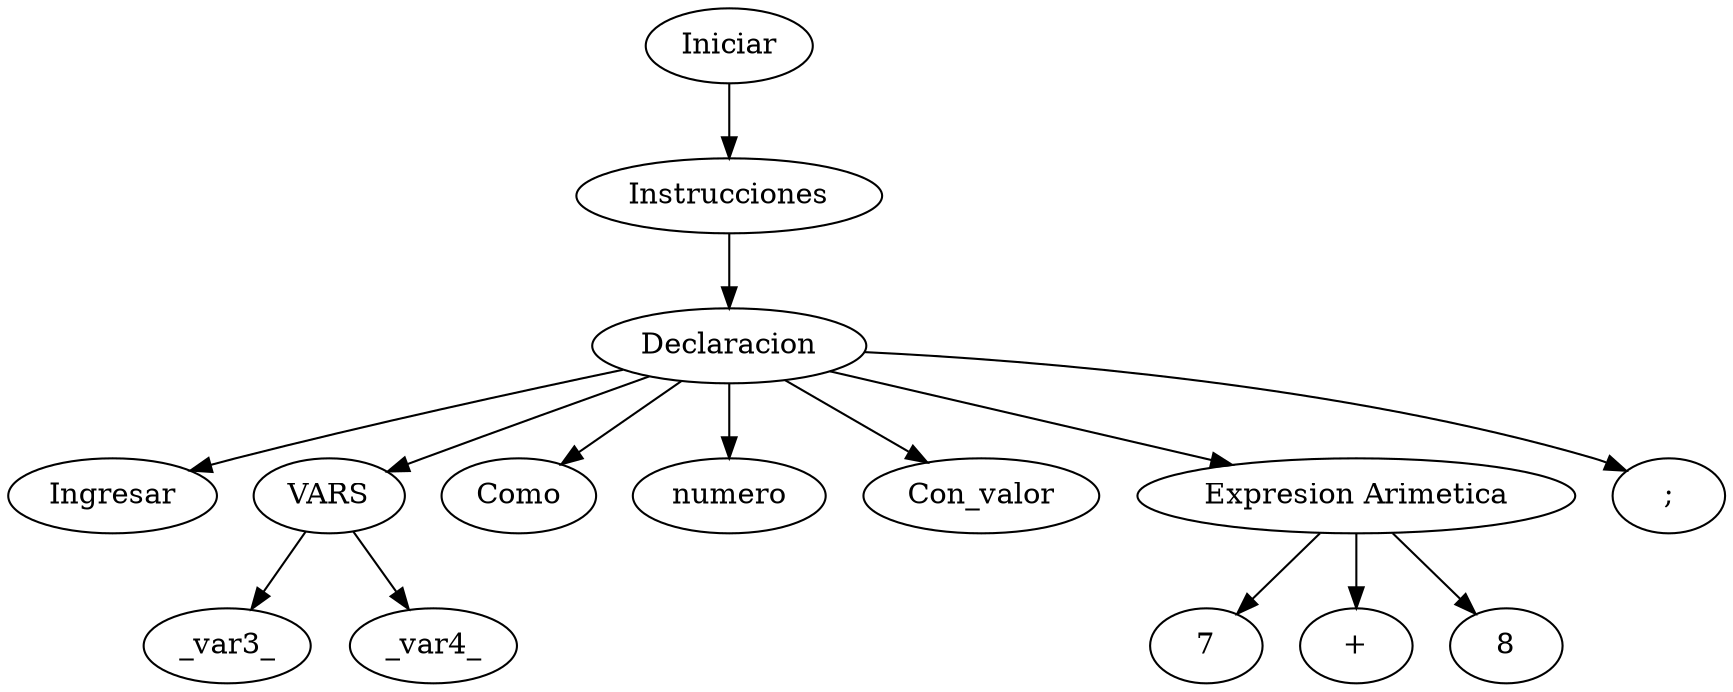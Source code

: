 digraph G{
"node1680030823" [ label = "Iniciar",];
"node1277023680" [ label = "Instrucciones",];
"node1274976748" [ label = "Declaracion",];
"node1828074178" [ label = "Ingresar",];
"node1274976748" -> "node1828074178" [ label = "",];
"node298580799" [ label = "VARS",];
"node861572883" [ label = "_var3_",];
"node298580799" -> "node861572883" [ label = "",];
"node206852461" [ label = "_var4_",];
"node298580799" -> "node206852461" [ label = "",];
"node1274976748" -> "node298580799" [ label = "",];
"node1374224903" [ label = "Como",];
"node1274976748" -> "node1374224903" [ label = "",];
"node523573510" [ label = "numero",];
"node1274976748" -> "node523573510" [ label = "",];
"node2020622308" [ label = "Con_valor",];
"node1274976748" -> "node2020622308" [ label = "",];
"node1451345598" [ label = "Expresion Arimetica",];
"node1331765075" [ label = "7",];
"node1451345598" -> "node1331765075" [ label = "",];
"node2024526480" [ label = "+",];
"node1451345598" -> "node2024526480" [ label = "",];
"node22895998" [ label = "8",];
"node1451345598" -> "node22895998" [ label = "",];
"node1274976748" -> "node1451345598" [ label = "",];
"node1496436701" [ label = ";",];
"node1274976748" -> "node1496436701" [ label = "",];
"node1277023680" -> "node1274976748" [ label = "",];
"node1680030823" -> "node1277023680" [ label = "",];
}